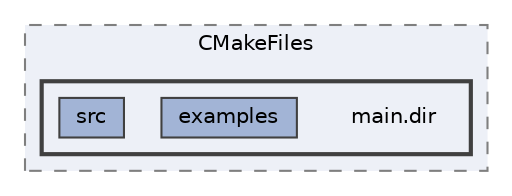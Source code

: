 digraph "build/CMakeFiles/main.dir"
{
 // LATEX_PDF_SIZE
  bgcolor="transparent";
  edge [fontname=Helvetica,fontsize=10,labelfontname=Helvetica,labelfontsize=10];
  node [fontname=Helvetica,fontsize=10,shape=box,height=0.2,width=0.4];
  compound=true
  subgraph clusterdir_63772b626f2709090f0bdca0f40827b4 {
    graph [ bgcolor="#edf0f7", pencolor="grey50", label="CMakeFiles", fontname=Helvetica,fontsize=10 style="filled,dashed", URL="dir_63772b626f2709090f0bdca0f40827b4.html",tooltip=""]
  subgraph clusterdir_58f03a61d600c30e61c7a79d21688456 {
    graph [ bgcolor="#edf0f7", pencolor="grey25", label="", fontname=Helvetica,fontsize=10 style="filled,bold", URL="dir_58f03a61d600c30e61c7a79d21688456.html",tooltip=""]
    dir_58f03a61d600c30e61c7a79d21688456 [shape=plaintext, label="main.dir"];
  dir_050c5fe36aab20723087377e885a25bd [label="examples", fillcolor="#a2b4d6", color="grey25", style="filled", URL="dir_050c5fe36aab20723087377e885a25bd.html",tooltip=""];
  dir_155f758263c733a3dfa4f8f37d16bd82 [label="src", fillcolor="#a2b4d6", color="grey25", style="filled", URL="dir_155f758263c733a3dfa4f8f37d16bd82.html",tooltip=""];
  }
  }
}
